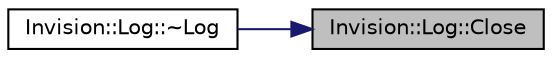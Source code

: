 digraph "Invision::Log::Close"
{
 // LATEX_PDF_SIZE
  edge [fontname="Helvetica",fontsize="10",labelfontname="Helvetica",labelfontsize="10"];
  node [fontname="Helvetica",fontsize="10",shape=record];
  rankdir="RL";
  Node1 [label="Invision::Log::Close",height=0.2,width=0.4,color="black", fillcolor="grey75", style="filled", fontcolor="black",tooltip=" "];
  Node1 -> Node2 [dir="back",color="midnightblue",fontsize="10",style="solid",fontname="Helvetica"];
  Node2 [label="Invision::Log::~Log",height=0.2,width=0.4,color="black", fillcolor="white", style="filled",URL="$class_invision_1_1_log.html#a71eb85fb89564dfe5b23eb9505302789",tooltip=" "];
}
